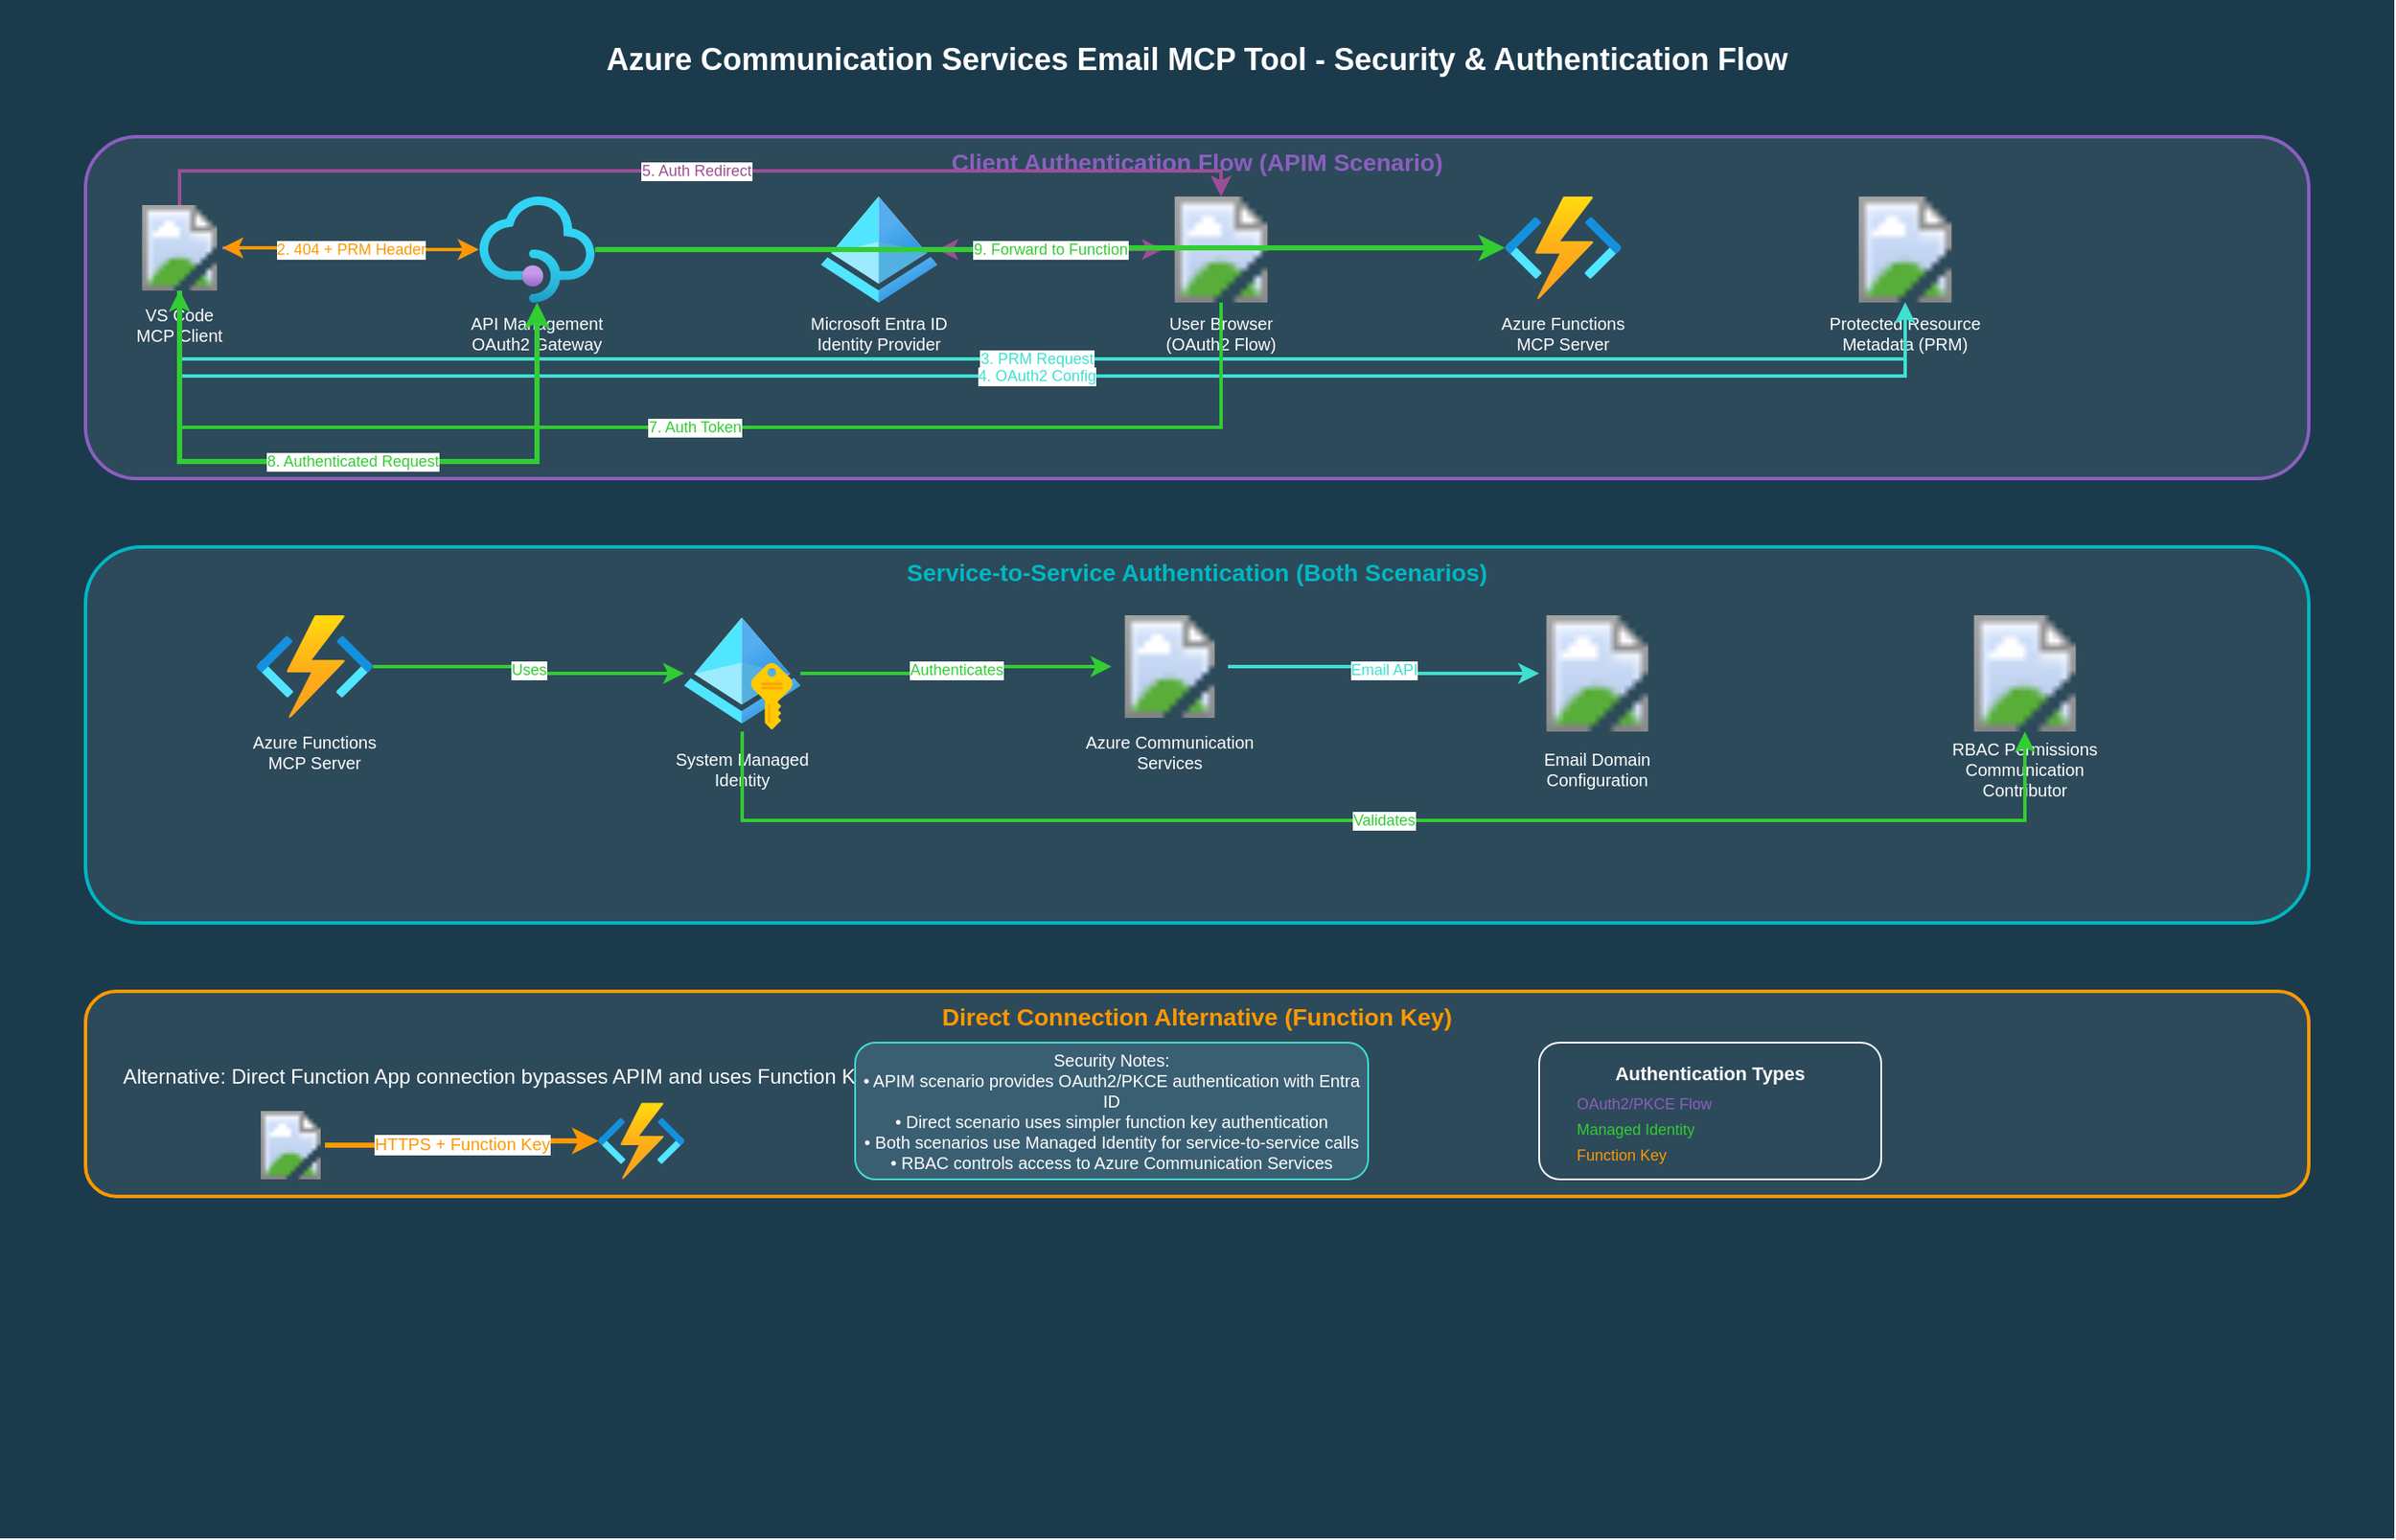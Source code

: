 <?xml version="1.0" encoding="UTF-8"?>
<mxfile version="24.0.0">
  <diagram name="Security Authentication Flow" id="security-auth-flow">
    <mxGraphModel dx="1422" dy="800" grid="1" gridSize="10" guides="1" tooltips="1" connect="1" arrows="1" fold="1" page="1" pageScale="1" pageWidth="1400" pageHeight="900" math="0" shadow="0">
      <root>
        <mxCell id="0" />
        <mxCell id="1" parent="0" />
        
        <!-- Background -->
        <mxCell id="background" value="" style="rounded=0;whiteSpace=wrap;html=1;fillColor=#1B3B4D;strokeColor=none;" vertex="1" parent="1">
          <mxGeometry x="0" y="0" width="1400" height="900" as="geometry" />
        </mxCell>
        
        <!-- Title -->
        <mxCell id="title" value="Azure Communication Services Email MCP Tool - Security &amp; Authentication Flow" style="text;html=1;strokeColor=none;fillColor=none;align=center;verticalAlign=middle;whiteSpace=wrap;rounded=0;fontStyle=1;fontSize=18;fontColor=#FFFFFF;" vertex="1" parent="1">
          <mxGeometry x="350" y="20" width="700" height="30" as="geometry" />
        </mxCell>
        
        <!-- Client Authentication Section -->
        <mxCell id="client-section" value="Client Authentication Flow (APIM Scenario)" style="rounded=1;whiteSpace=wrap;html=1;fillColor=#2D4A5A;strokeColor=#8B5FBF;strokeWidth=2;fontStyle=1;fontSize=14;fontColor=#8B5FBF;verticalAlign=top;" vertex="1" parent="1">
          <mxGeometry x="50" y="80" width="1300" height="200" as="geometry" />
        </mxCell>
        
        <!-- VS Code Client -->
        <mxCell id="client" value="" style="image;aspect=fixed;perimeter=ellipsePerimeter;html=1;align=center;shadow=0;dashed=0;spacingTop=3;image=img/lib/azure2/other/Visual_Studio_Code.svg;fontSize=12;" vertex="1" parent="1">
          <mxGeometry x="80" y="120" width="50" height="50" as="geometry" />
        </mxCell>
        
        <mxCell id="client-label" value="VS Code&#xa;MCP Client" style="text;html=1;strokeColor=none;fillColor=none;align=center;verticalAlign=middle;whiteSpace=wrap;rounded=0;fontSize=10;fontColor=#FFFFFF;" vertex="1" parent="1">
          <mxGeometry x="65" y="175" width="80" height="30" as="geometry" />
        </mxCell>
        
        <!-- API Management -->
        <mxCell id="apim" value="" style="image;aspect=fixed;perimeter=ellipsePerimeter;html=1;align=center;shadow=0;dashed=0;spacingTop=3;image=img/lib/azure2/app_services/API_Management_Services.svg;fontSize=12;" vertex="1" parent="1">
          <mxGeometry x="280" y="115" width="68" height="62" as="geometry" />
        </mxCell>
        
        <mxCell id="apim-label" value="API Management&#xa;OAuth2 Gateway" style="text;html=1;strokeColor=none;fillColor=none;align=center;verticalAlign=middle;whiteSpace=wrap;rounded=0;fontSize=10;fontColor=#FFFFFF;" vertex="1" parent="1">
          <mxGeometry x="260" y="180" width="108" height="30" as="geometry" />
        </mxCell>
        
        <!-- Entra ID -->
        <mxCell id="entra-id" value="" style="image;aspect=fixed;perimeter=ellipsePerimeter;html=1;align=center;shadow=0;dashed=0;spacingTop=3;image=img/lib/azure2/identity/Azure_Active_Directory.svg;fontSize=12;" vertex="1" parent="1">
          <mxGeometry x="480" y="115" width="68" height="62" as="geometry" />
        </mxCell>
        
        <mxCell id="entra-label" value="Microsoft Entra ID&#xa;Identity Provider" style="text;html=1;strokeColor=none;fillColor=none;align=center;verticalAlign=middle;whiteSpace=wrap;rounded=0;fontSize=10;fontColor=#FFFFFF;" vertex="1" parent="1">
          <mxGeometry x="460" y="180" width="108" height="30" as="geometry" />
        </mxCell>
        
        <!-- User Browser -->
        <mxCell id="browser" value="" style="image;aspect=fixed;perimeter=ellipsePerimeter;html=1;align=center;shadow=0;dashed=0;spacingTop=3;image=img/lib/azure2/other/Browser.svg;fontSize=12;" vertex="1" parent="1">
          <mxGeometry x="680" y="115" width="68" height="62" as="geometry" />
        </mxCell>
        
        <mxCell id="browser-label" value="User Browser&#xa;(OAuth2 Flow)" style="text;html=1;strokeColor=none;fillColor=none;align=center;verticalAlign=middle;whiteSpace=wrap;rounded=0;fontSize=10;fontColor=#FFFFFF;" vertex="1" parent="1">
          <mxGeometry x="660" y="180" width="108" height="30" as="geometry" />
        </mxCell>
        
        <!-- Function App -->
        <mxCell id="function-app" value="" style="image;aspect=fixed;perimeter=ellipsePerimeter;html=1;align=center;shadow=0;dashed=0;spacingTop=3;image=img/lib/azure2/compute/Function_Apps.svg;fontSize=12;" vertex="1" parent="1">
          <mxGeometry x="880" y="115" width="68" height="60" as="geometry" />
        </mxCell>
        
        <mxCell id="function-label" value="Azure Functions&#xa;MCP Server" style="text;html=1;strokeColor=none;fillColor=none;align=center;verticalAlign=middle;whiteSpace=wrap;rounded=0;fontSize=10;fontColor=#FFFFFF;" vertex="1" parent="1">
          <mxGeometry x="860" y="180" width="108" height="30" as="geometry" />
        </mxCell>
        
        <!-- Protected Resource Metadata -->
        <mxCell id="prm" value="" style="image;aspect=fixed;perimeter=ellipsePerimeter;html=1;align=center;shadow=0;dashed=0;spacingTop=3;image=img/lib/azure2/security/Azure_Information_Protection.svg;fontSize=12;" vertex="1" parent="1">
          <mxGeometry x="1080" y="115" width="68" height="62" as="geometry" />
        </mxCell>
        
        <mxCell id="prm-label" value="Protected Resource&#xa;Metadata (PRM)" style="text;html=1;strokeColor=none;fillColor=none;align=center;verticalAlign=middle;whiteSpace=wrap;rounded=0;fontSize=10;fontColor=#FFFFFF;" vertex="1" parent="1">
          <mxGeometry x="1060" y="180" width="108" height="30" as="geometry" />
        </mxCell>
        
        <!-- OAuth2 Flow Arrows -->
        <mxCell id="flow1" value="1. MCP Request" style="edgeStyle=orthogonalEdgeStyle;rounded=0;orthogonalLoop=1;jettySize=auto;html=1;strokeColor=#8B5FBF;strokeWidth=2;fontSize=9;fontColor=#8B5FBF;" edge="1" parent="1" source="client" target="apim">
          <mxGeometry relative="1" as="geometry" />
        </mxCell>
        
        <mxCell id="flow2" value="2. 404 + PRM Header" style="edgeStyle=orthogonalEdgeStyle;rounded=0;orthogonalLoop=1;jettySize=auto;html=1;strokeColor=#FF9800;strokeWidth=2;fontSize=9;fontColor=#FF9800;startArrow=classic;startFill=1;" edge="1" parent="1" source="apim" target="client">
          <mxGeometry relative="1" as="geometry" />
        </mxCell>
        
        <mxCell id="flow3" value="3. PRM Request" style="edgeStyle=orthogonalEdgeStyle;rounded=0;orthogonalLoop=1;jettySize=auto;html=1;strokeColor=#40E0D0;strokeWidth=2;fontSize=9;fontColor=#40E0D0;" edge="1" parent="1" source="client" target="prm">
          <mxGeometry relative="1" as="geometry">
            <Array as="points">
              <mxPoint x="105" y="210" />
              <mxPoint x="1114" y="210" />
            </Array>
          </mxGeometry>
        </mxCell>
        
        <mxCell id="flow4" value="4. OAuth2 Config" style="edgeStyle=orthogonalEdgeStyle;rounded=0;orthogonalLoop=1;jettySize=auto;html=1;strokeColor=#40E0D0;strokeWidth=2;fontSize=9;fontColor=#40E0D0;startArrow=classic;startFill=1;" edge="1" parent="1" source="prm" target="client">
          <mxGeometry relative="1" as="geometry">
            <Array as="points">
              <mxPoint x="1114" y="220" />
              <mxPoint x="105" y="220" />
            </Array>
          </mxGeometry>
        </mxCell>
        
        <mxCell id="flow5" value="5. Auth Redirect" style="edgeStyle=orthogonalEdgeStyle;rounded=0;orthogonalLoop=1;jettySize=auto;html=1;strokeColor=#9C4F96;strokeWidth=2;fontSize=9;fontColor=#9C4F96;" edge="1" parent="1" source="client" target="browser">
          <mxGeometry relative="1" as="geometry">
            <Array as="points">
              <mxPoint x="105" y="100" />
              <mxPoint x="714" y="100" />
            </Array>
          </mxGeometry>
        </mxCell>
        
        <mxCell id="flow6" value="6. Login Flow" style="edgeStyle=orthogonalEdgeStyle;rounded=0;orthogonalLoop=1;jettySize=auto;html=1;strokeColor=#9C4F96;strokeWidth=2;fontSize=9;fontColor=#9C4F96;startArrow=classic;startFill=1;" edge="1" parent="1" source="entra-id" target="browser">
          <mxGeometry relative="1" as="geometry" />
        </mxCell>
        
        <mxCell id="flow7" value="7. Auth Token" style="edgeStyle=orthogonalEdgeStyle;rounded=0;orthogonalLoop=1;jettySize=auto;html=1;strokeColor=#32CD32;strokeWidth=2;fontSize=9;fontColor=#32CD32;" edge="1" parent="1" source="browser" target="client">
          <mxGeometry relative="1" as="geometry">
            <Array as="points">
              <mxPoint x="714" y="250" />
              <mxPoint x="105" y="250" />
            </Array>
          </mxGeometry>
        </mxCell>
        
        <mxCell id="flow8" value="8. Authenticated Request" style="edgeStyle=orthogonalEdgeStyle;rounded=0;orthogonalLoop=1;jettySize=auto;html=1;strokeColor=#32CD32;strokeWidth=3;fontSize=9;fontColor=#32CD32;" edge="1" parent="1" source="client" target="apim">
          <mxGeometry relative="1" as="geometry">
            <Array as="points">
              <mxPoint x="105" y="270" />
              <mxPoint x="314" y="270" />
            </Array>
          </mxGeometry>
        </mxCell>
        
        <mxCell id="flow9" value="9. Forward to Function" style="edgeStyle=orthogonalEdgeStyle;rounded=0;orthogonalLoop=1;jettySize=auto;html=1;strokeColor=#32CD32;strokeWidth=3;fontSize=9;fontColor=#32CD32;" edge="1" parent="1" source="apim" target="function-app">
          <mxGeometry relative="1" as="geometry" />
        </mxCell>
        
        <!-- Service-to-Service Section -->
        <mxCell id="service-section" value="Service-to-Service Authentication (Both Scenarios)" style="rounded=1;whiteSpace=wrap;html=1;fillColor=#2D4A5A;strokeColor=#00B7C3;strokeWidth=2;fontStyle=1;fontSize=14;fontColor=#00B7C3;verticalAlign=top;" vertex="1" parent="1">
          <mxGeometry x="50" y="320" width="1300" height="220" as="geometry" />
        </mxCell>
        
        <!-- Function App S2S -->
        <mxCell id="func-s2s" value="" style="image;aspect=fixed;perimeter=ellipsePerimeter;html=1;align=center;shadow=0;dashed=0;spacingTop=3;image=img/lib/azure2/compute/Function_Apps.svg;fontSize=12;" vertex="1" parent="1">
          <mxGeometry x="150" y="360" width="68" height="60" as="geometry" />
        </mxCell>
        
        <mxCell id="func-s2s-label" value="Azure Functions&#xa;MCP Server" style="text;html=1;strokeColor=none;fillColor=none;align=center;verticalAlign=middle;whiteSpace=wrap;rounded=0;fontSize=10;fontColor=#FFFFFF;" vertex="1" parent="1">
          <mxGeometry x="130" y="425" width="108" height="30" as="geometry" />
        </mxCell>
        
        <!-- Managed Identity -->
        <mxCell id="managed-id" value="" style="image;aspect=fixed;perimeter=ellipsePerimeter;html=1;align=center;shadow=0;dashed=0;spacingTop=3;image=img/lib/azure2/identity/Managed_Identities.svg;fontSize=12;" vertex="1" parent="1">
          <mxGeometry x="400" y="360" width="68" height="68" as="geometry" />
        </mxCell>
        
        <mxCell id="managed-id-label" value="System Managed&#xa;Identity" style="text;html=1;strokeColor=none;fillColor=none;align=center;verticalAlign=middle;whiteSpace=wrap;rounded=0;fontSize=10;fontColor=#FFFFFF;" vertex="1" parent="1">
          <mxGeometry x="390" y="435" width="88" height="30" as="geometry" />
        </mxCell>
        
        <!-- ACS -->
        <mxCell id="acs-s2s" value="" style="image;aspect=fixed;perimeter=ellipsePerimeter;html=1;align=center;shadow=0;dashed=0;spacingTop=3;image=img/lib/azure2/communication/Communication_Services.svg;fontSize=12;" vertex="1" parent="1">
          <mxGeometry x="650" y="360" width="68" height="60" as="geometry" />
        </mxCell>
        
        <mxCell id="acs-s2s-label" value="Azure Communication&#xa;Services" style="text;html=1;strokeColor=none;fillColor=none;align=center;verticalAlign=middle;whiteSpace=wrap;rounded=0;fontSize=10;fontColor=#FFFFFF;" vertex="1" parent="1">
          <mxGeometry x="630" y="425" width="108" height="30" as="geometry" />
        </mxCell>
        
        <!-- Email Domain -->
        <mxCell id="email-domain" value="" style="image;aspect=fixed;perimeter=ellipsePerimeter;html=1;align=center;shadow=0;dashed=0;spacingTop=3;image=img/lib/azure2/other/Email_Communication_Services.svg;fontSize=12;" vertex="1" parent="1">
          <mxGeometry x="900" y="360" width="68" height="68" as="geometry" />
        </mxCell>
        
        <mxCell id="email-domain-label" value="Email Domain&#xa;Configuration" style="text;html=1;strokeColor=none;fillColor=none;align=center;verticalAlign=middle;whiteSpace=wrap;rounded=0;fontSize=10;fontColor=#FFFFFF;" vertex="1" parent="1">
          <mxGeometry x="890" y="435" width="88" height="30" as="geometry" />
        </mxCell>
        
        <!-- RBAC -->
        <mxCell id="rbac" value="" style="image;aspect=fixed;perimeter=ellipsePerimeter;html=1;align=center;shadow=0;dashed=0;spacingTop=3;image=img/lib/azure2/security/Azure_Role_Based_Access_Control.svg;fontSize=12;" vertex="1" parent="1">
          <mxGeometry x="1150" y="360" width="68" height="68" as="geometry" />
        </mxCell>
        
        <mxCell id="rbac-label" value="RBAC Permissions&#xa;Communication Contributor" style="text;html=1;strokeColor=none;fillColor=none;align=center;verticalAlign=middle;whiteSpace=wrap;rounded=0;fontSize=10;fontColor=#FFFFFF;" vertex="1" parent="1">
          <mxGeometry x="1130" y="435" width="108" height="30" as="geometry" />
        </mxCell>
        
        <!-- S2S Flow -->
        <mxCell id="s2s-flow1" value="Uses" style="edgeStyle=orthogonalEdgeStyle;rounded=0;orthogonalLoop=1;jettySize=auto;html=1;strokeColor=#32CD32;strokeWidth=2;fontSize=9;fontColor=#32CD32;" edge="1" parent="1" source="func-s2s" target="managed-id">
          <mxGeometry relative="1" as="geometry" />
        </mxCell>
        
        <mxCell id="s2s-flow2" value="Authenticates" style="edgeStyle=orthogonalEdgeStyle;rounded=0;orthogonalLoop=1;jettySize=auto;html=1;strokeColor=#32CD32;strokeWidth=2;fontSize=9;fontColor=#32CD32;" edge="1" parent="1" source="managed-id" target="acs-s2s">
          <mxGeometry relative="1" as="geometry" />
        </mxCell>
        
        <mxCell id="s2s-flow3" value="Email API" style="edgeStyle=orthogonalEdgeStyle;rounded=0;orthogonalLoop=1;jettySize=auto;html=1;strokeColor=#40E0D0;strokeWidth=2;fontSize=9;fontColor=#40E0D0;" edge="1" parent="1" source="acs-s2s" target="email-domain">
          <mxGeometry relative="1" as="geometry" />
        </mxCell>
        
        <mxCell id="s2s-flow4" value="Validates" style="edgeStyle=orthogonalEdgeStyle;rounded=0;orthogonalLoop=1;jettySize=auto;html=1;strokeColor=#32CD32;strokeWidth=2;fontSize=9;fontColor=#32CD32;" edge="1" parent="1" source="managed-id" target="rbac">
          <mxGeometry relative="1" as="geometry">
            <Array as="points">
              <mxPoint x="434" y="480" />
              <mxPoint x="1184" y="480" />
            </Array>
          </mxGeometry>
        </mxCell>
        
        <!-- Direct Connection Section -->
        <mxCell id="direct-section" value="Direct Connection Alternative (Function Key)" style="rounded=1;whiteSpace=wrap;html=1;fillColor=#2D4A5A;strokeColor=#FF9800;strokeWidth=2;fontStyle=1;fontSize=14;fontColor=#FF9800;verticalAlign=top;" vertex="1" parent="1">
          <mxGeometry x="50" y="580" width="1300" height="120" as="geometry" />
        </mxCell>
        
        <mxCell id="direct-note" value="Alternative: Direct Function App connection bypasses APIM and uses Function Key authentication" style="text;html=1;strokeColor=none;fillColor=none;align=left;verticalAlign=middle;whiteSpace=wrap;rounded=0;fontSize=12;fontColor=#FFFFFF;" vertex="1" parent="1">
          <mxGeometry x="70" y="620" width="600" height="20" as="geometry" />
        </mxCell>
        
        <mxCell id="direct-client" value="" style="image;aspect=fixed;perimeter=ellipsePerimeter;html=1;align=center;shadow=0;dashed=0;spacingTop=3;image=img/lib/azure2/other/Visual_Studio_Code.svg;fontSize=12;" vertex="1" parent="1">
          <mxGeometry x="150" y="650" width="40" height="40" as="geometry" />
        </mxCell>
        
        <mxCell id="direct-func" value="" style="image;aspect=fixed;perimeter=ellipsePerimeter;html=1;align=center;shadow=0;dashed=0;spacingTop=3;image=img/lib/azure2/compute/Function_Apps.svg;fontSize=12;" vertex="1" parent="1">
          <mxGeometry x="350" y="645" width="50" height="45" as="geometry" />
        </mxCell>
        
        <mxCell id="direct-flow" value="HTTPS + Function Key" style="edgeStyle=orthogonalEdgeStyle;rounded=0;orthogonalLoop=1;jettySize=auto;html=1;strokeColor=#FF9800;strokeWidth=3;fontSize=10;fontColor=#FF9800;" edge="1" parent="1" source="direct-client" target="direct-func">
          <mxGeometry relative="1" as="geometry" />
        </mxCell>
        
        <mxCell id="security-note" value="Security Notes:&#xa;• APIM scenario provides OAuth2/PKCE authentication with Entra ID&#xa;• Direct scenario uses simpler function key authentication&#xa;• Both scenarios use Managed Identity for service-to-service calls&#xa;• RBAC controls access to Azure Communication Services" style="rounded=1;whiteSpace=wrap;html=1;fillColor=#3A5F73;strokeColor=#40E0D0;strokeWidth=1;fontSize=10;fontColor=#FFFFFF;" vertex="1" parent="1">
          <mxGeometry x="500" y="610" width="300" height="80" as="geometry" />
        </mxCell>
        
        <!-- Legend -->
        <mxCell id="legend-bg" value="" style="rounded=1;whiteSpace=wrap;html=1;fillColor=#2D4A5A;strokeColor=#FFFFFF;strokeWidth=1;" vertex="1" parent="1">
          <mxGeometry x="900" y="610" width="200" height="80" as="geometry" />
        </mxCell>
        
        <mxCell id="legend-title" value="Authentication Types" style="text;html=1;strokeColor=none;fillColor=none;align=center;verticalAlign=middle;whiteSpace=wrap;rounded=0;fontStyle=1;fontSize=11;fontColor=#FFFFFF;" vertex="1" parent="1">
          <mxGeometry x="920" y="620" width="160" height="15" as="geometry" />
        </mxCell>
        
        <mxCell id="legend-oauth" value="OAuth2/PKCE Flow" style="text;html=1;strokeColor=none;fillColor=none;align=left;verticalAlign=middle;whiteSpace=wrap;rounded=0;fontSize=9;fontColor=#8B5FBF;" vertex="1" parent="1">
          <mxGeometry x="920" y="640" width="120" height="12" as="geometry" />
        </mxCell>
        
        <mxCell id="legend-managed" value="Managed Identity" style="text;html=1;strokeColor=none;fillColor=none;align=left;verticalAlign=middle;whiteSpace=wrap;rounded=0;fontSize=9;fontColor=#32CD32;" vertex="1" parent="1">
          <mxGeometry x="920" y="655" width="120" height="12" as="geometry" />
        </mxCell>
        
        <mxCell id="legend-function" value="Function Key" style="text;html=1;strokeColor=none;fillColor=none;align=left;verticalAlign=middle;whiteSpace=wrap;rounded=0;fontSize=9;fontColor=#FF9800;" vertex="1" parent="1">
          <mxGeometry x="920" y="670" width="120" height="12" as="geometry" />
        </mxCell>
        
      </root>
    </mxGraphModel>
  </diagram>
</mxfile>
